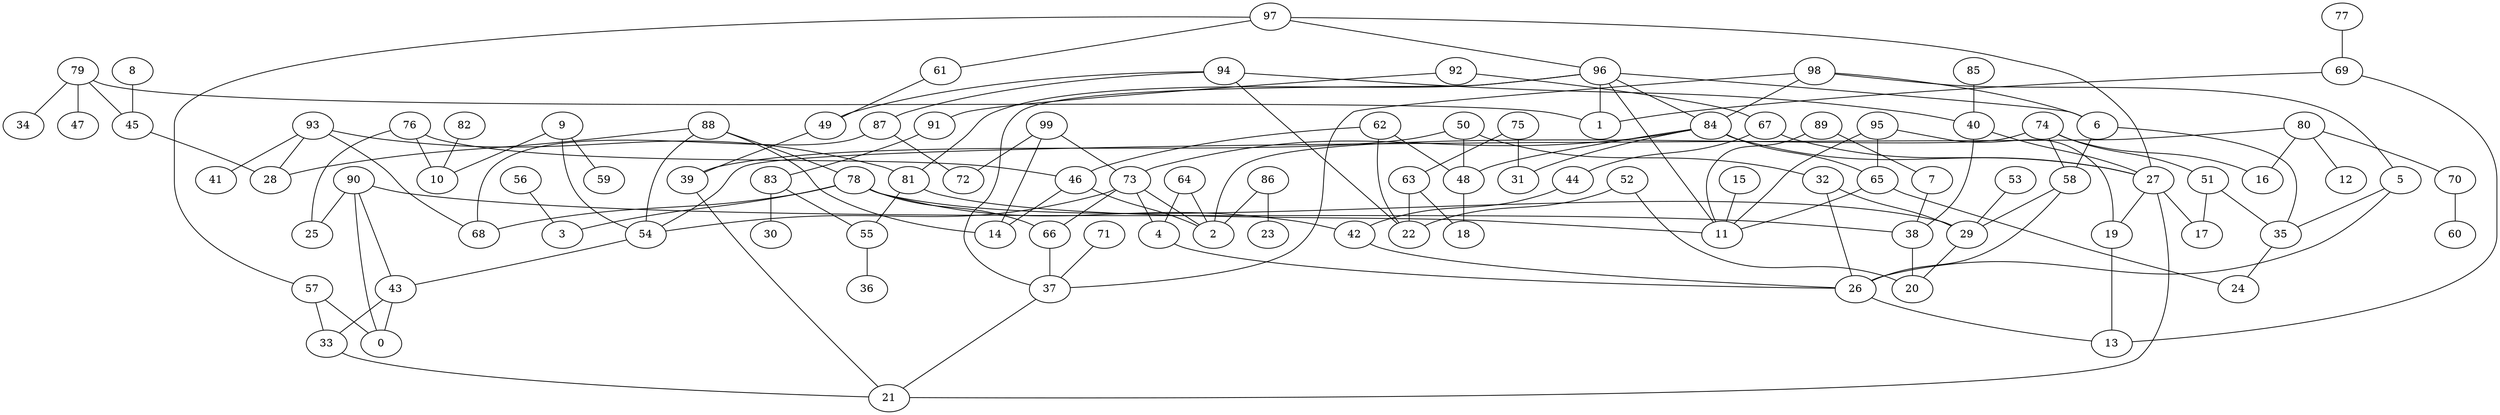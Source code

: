 digraph GG_graph {

subgraph G_graph {
edge [color = black]
"39" -> "21" [dir = none]
"51" -> "17" [dir = none]
"82" -> "10" [dir = none]
"94" -> "40" [dir = none]
"93" -> "41" [dir = none]
"93" -> "28" [dir = none]
"77" -> "69" [dir = none]
"8" -> "45" [dir = none]
"35" -> "24" [dir = none]
"15" -> "11" [dir = none]
"75" -> "63" [dir = none]
"53" -> "29" [dir = none]
"63" -> "18" [dir = none]
"83" -> "30" [dir = none]
"83" -> "55" [dir = none]
"6" -> "35" [dir = none]
"32" -> "26" [dir = none]
"88" -> "14" [dir = none]
"88" -> "78" [dir = none]
"99" -> "72" [dir = none]
"99" -> "73" [dir = none]
"29" -> "20" [dir = none]
"79" -> "47" [dir = none]
"79" -> "34" [dir = none]
"79" -> "45" [dir = none]
"79" -> "1" [dir = none]
"56" -> "3" [dir = none]
"54" -> "43" [dir = none]
"73" -> "2" [dir = none]
"73" -> "66" [dir = none]
"73" -> "4" [dir = none]
"73" -> "54" [dir = none]
"70" -> "60" [dir = none]
"66" -> "37" [dir = none]
"62" -> "48" [dir = none]
"55" -> "36" [dir = none]
"97" -> "61" [dir = none]
"97" -> "96" [dir = none]
"57" -> "33" [dir = none]
"57" -> "0" [dir = none]
"45" -> "28" [dir = none]
"78" -> "42" [dir = none]
"78" -> "29" [dir = none]
"78" -> "3" [dir = none]
"78" -> "68" [dir = none]
"78" -> "66" [dir = none]
"76" -> "10" [dir = none]
"76" -> "25" [dir = none]
"76" -> "46" [dir = none]
"26" -> "13" [dir = none]
"9" -> "59" [dir = none]
"9" -> "54" [dir = none]
"43" -> "0" [dir = none]
"96" -> "1" [dir = none]
"96" -> "6" [dir = none]
"96" -> "81" [dir = none]
"96" -> "84" [dir = none]
"96" -> "37" [dir = none]
"71" -> "37" [dir = none]
"92" -> "91" [dir = none]
"92" -> "67" [dir = none]
"48" -> "18" [dir = none]
"95" -> "65" [dir = none]
"69" -> "1" [dir = none]
"81" -> "11" [dir = none]
"81" -> "55" [dir = none]
"61" -> "49" [dir = none]
"38" -> "20" [dir = none]
"58" -> "26" [dir = none]
"84" -> "65" [dir = none]
"84" -> "31" [dir = none]
"84" -> "48" [dir = none]
"84" -> "27" [dir = none]
"86" -> "23" [dir = none]
"86" -> "2" [dir = none]
"80" -> "12" [dir = none]
"80" -> "70" [dir = none]
"80" -> "16" [dir = none]
"80" -> "54" [dir = none]
"42" -> "26" [dir = none]
"44" -> "42" [dir = none]
"27" -> "17" [dir = none]
"27" -> "19" [dir = none]
"27" -> "21" [dir = none]
"7" -> "38" [dir = none]
"87" -> "68" [dir = none]
"50" -> "48" [dir = none]
"67" -> "27" [dir = none]
"64" -> "2" [dir = none]
"40" -> "38" [dir = none]
"52" -> "22" [dir = none]
"52" -> "20" [dir = none]
"89" -> "11" [dir = none]
"98" -> "5" [dir = none]
"98" -> "84" [dir = none]
"85" -> "40" [dir = none]
"46" -> "2" [dir = none]
"74" -> "2" [dir = none]
"90" -> "43" [dir = none]
"62" -> "46" [dir = none]
"74" -> "58" [dir = none]
"89" -> "7" [dir = none]
"33" -> "21" [dir = none]
"94" -> "22" [dir = none]
"37" -> "21" [dir = none]
"5" -> "35" [dir = none]
"9" -> "10" [dir = none]
"87" -> "72" [dir = none]
"99" -> "14" [dir = none]
"74" -> "51" [dir = none]
"98" -> "37" [dir = none]
"88" -> "28" [dir = none]
"90" -> "25" [dir = none]
"49" -> "39" [dir = none]
"69" -> "13" [dir = none]
"5" -> "26" [dir = none]
"97" -> "27" [dir = none]
"75" -> "31" [dir = none]
"67" -> "44" [dir = none]
"94" -> "49" [dir = none]
"93" -> "68" [dir = none]
"46" -> "14" [dir = none]
"84" -> "73" [dir = none]
"40" -> "27" [dir = none]
"74" -> "16" [dir = none]
"88" -> "54" [dir = none]
"64" -> "4" [dir = none]
"93" -> "81" [dir = none]
"4" -> "26" [dir = none]
"95" -> "11" [dir = none]
"65" -> "11" [dir = none]
"51" -> "35" [dir = none]
"90" -> "38" [dir = none]
"94" -> "87" [dir = none]
"19" -> "13" [dir = none]
"43" -> "33" [dir = none]
"58" -> "29" [dir = none]
"6" -> "58" [dir = none]
"50" -> "32" [dir = none]
"63" -> "22" [dir = none]
"50" -> "39" [dir = none]
"62" -> "22" [dir = none]
"65" -> "24" [dir = none]
"96" -> "11" [dir = none]
"95" -> "19" [dir = none]
"90" -> "0" [dir = none]
"32" -> "29" [dir = none]
"98" -> "6" [dir = none]
"91" -> "83" [dir = none]
"97" -> "57" [dir = none]
}

}
